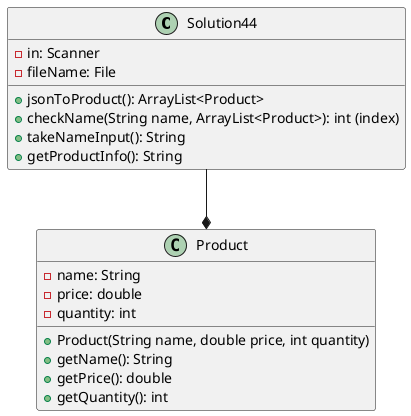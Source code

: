@startuml

class Solution44 {
    'attributes
    -in: Scanner
    -fileName: File

    'methods
    +jsonToProduct(): ArrayList<Product>
    +checkName(String name, ArrayList<Product>): int (index)
    +takeNameInput(): String
    +getProductInfo(): String

}

class Product {
    'attributes
    -name: String
    -price: double
    -quantity: int

    'methods
    +Product(String name, double price, int quantity)
    +getName(): String
    +getPrice(): double
    +getQuantity(): int

}

Solution44 --* Product

@enduml